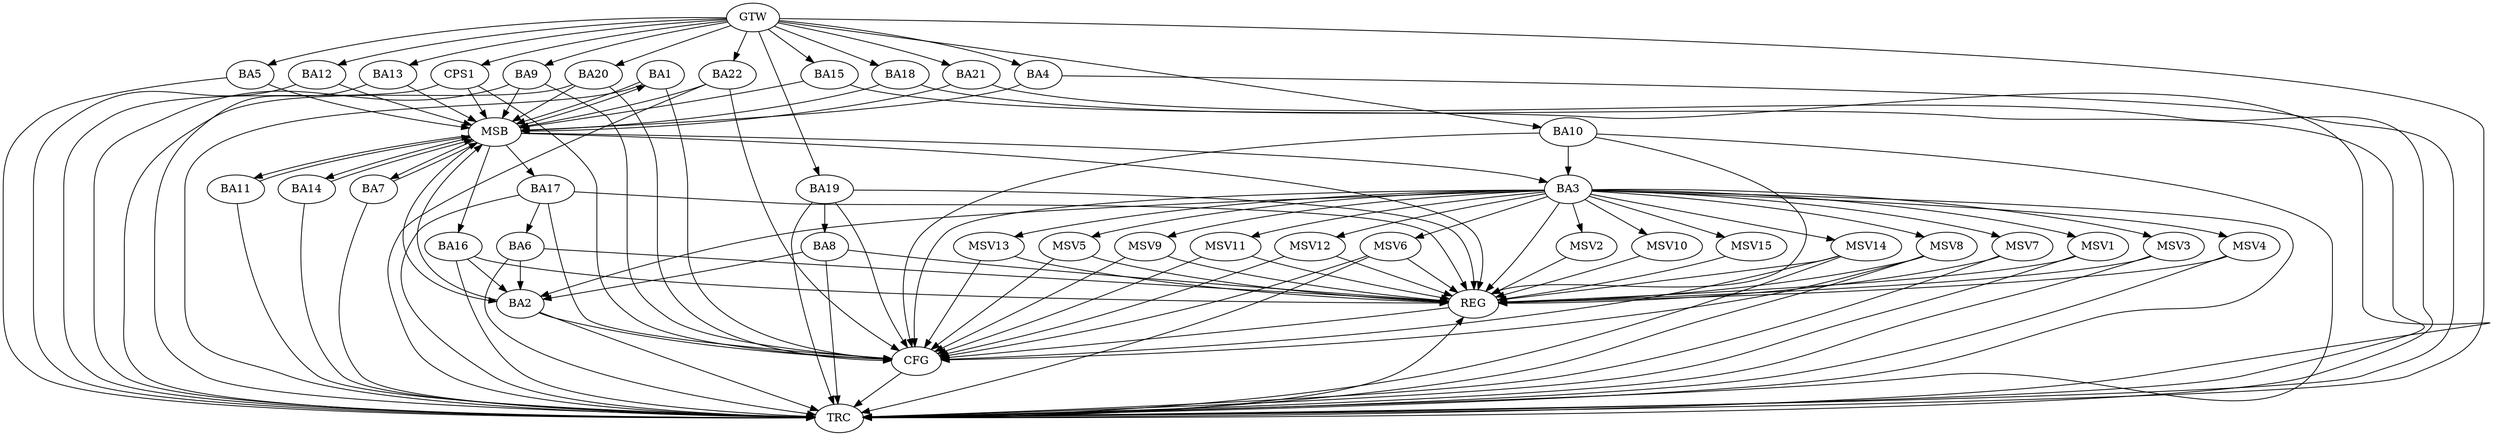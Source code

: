 strict digraph G {
  BA1 [ label="BA1" ];
  BA2 [ label="BA2" ];
  BA3 [ label="BA3" ];
  BA4 [ label="BA4" ];
  BA5 [ label="BA5" ];
  BA6 [ label="BA6" ];
  BA7 [ label="BA7" ];
  BA8 [ label="BA8" ];
  BA9 [ label="BA9" ];
  BA10 [ label="BA10" ];
  BA11 [ label="BA11" ];
  BA12 [ label="BA12" ];
  BA13 [ label="BA13" ];
  BA14 [ label="BA14" ];
  BA15 [ label="BA15" ];
  BA16 [ label="BA16" ];
  BA17 [ label="BA17" ];
  BA18 [ label="BA18" ];
  BA19 [ label="BA19" ];
  BA20 [ label="BA20" ];
  BA21 [ label="BA21" ];
  BA22 [ label="BA22" ];
  CPS1 [ label="CPS1" ];
  GTW [ label="GTW" ];
  REG [ label="REG" ];
  MSB [ label="MSB" ];
  CFG [ label="CFG" ];
  TRC [ label="TRC" ];
  MSV1 [ label="MSV1" ];
  MSV2 [ label="MSV2" ];
  MSV3 [ label="MSV3" ];
  MSV4 [ label="MSV4" ];
  MSV5 [ label="MSV5" ];
  MSV6 [ label="MSV6" ];
  MSV7 [ label="MSV7" ];
  MSV8 [ label="MSV8" ];
  MSV9 [ label="MSV9" ];
  MSV10 [ label="MSV10" ];
  MSV11 [ label="MSV11" ];
  MSV12 [ label="MSV12" ];
  MSV13 [ label="MSV13" ];
  MSV14 [ label="MSV14" ];
  MSV15 [ label="MSV15" ];
  BA3 -> BA2;
  BA6 -> BA2;
  BA8 -> BA2;
  BA10 -> BA3;
  BA16 -> BA2;
  BA17 -> BA6;
  BA19 -> BA8;
  GTW -> BA4;
  GTW -> BA5;
  GTW -> BA9;
  GTW -> BA10;
  GTW -> BA12;
  GTW -> BA13;
  GTW -> BA15;
  GTW -> BA18;
  GTW -> BA19;
  GTW -> BA20;
  GTW -> BA21;
  GTW -> BA22;
  GTW -> CPS1;
  BA3 -> REG;
  BA6 -> REG;
  BA8 -> REG;
  BA10 -> REG;
  BA16 -> REG;
  BA17 -> REG;
  BA19 -> REG;
  BA1 -> MSB;
  MSB -> BA2;
  MSB -> REG;
  BA2 -> MSB;
  MSB -> BA1;
  BA4 -> MSB;
  MSB -> BA3;
  BA5 -> MSB;
  BA7 -> MSB;
  BA9 -> MSB;
  BA11 -> MSB;
  BA12 -> MSB;
  BA13 -> MSB;
  BA14 -> MSB;
  BA15 -> MSB;
  MSB -> BA7;
  BA18 -> MSB;
  MSB -> BA17;
  BA20 -> MSB;
  BA21 -> MSB;
  MSB -> BA16;
  BA22 -> MSB;
  CPS1 -> MSB;
  MSB -> BA11;
  MSB -> BA14;
  BA2 -> CFG;
  BA10 -> CFG;
  BA22 -> CFG;
  BA3 -> CFG;
  CPS1 -> CFG;
  BA9 -> CFG;
  BA19 -> CFG;
  BA1 -> CFG;
  BA17 -> CFG;
  BA20 -> CFG;
  REG -> CFG;
  BA1 -> TRC;
  BA2 -> TRC;
  BA3 -> TRC;
  BA4 -> TRC;
  BA5 -> TRC;
  BA6 -> TRC;
  BA7 -> TRC;
  BA8 -> TRC;
  BA9 -> TRC;
  BA10 -> TRC;
  BA11 -> TRC;
  BA12 -> TRC;
  BA13 -> TRC;
  BA14 -> TRC;
  BA15 -> TRC;
  BA16 -> TRC;
  BA17 -> TRC;
  BA18 -> TRC;
  BA19 -> TRC;
  BA20 -> TRC;
  BA21 -> TRC;
  BA22 -> TRC;
  CPS1 -> TRC;
  GTW -> TRC;
  CFG -> TRC;
  TRC -> REG;
  BA3 -> MSV1;
  MSV1 -> REG;
  MSV1 -> TRC;
  BA3 -> MSV2;
  BA3 -> MSV3;
  MSV2 -> REG;
  MSV3 -> REG;
  MSV3 -> TRC;
  BA3 -> MSV4;
  MSV4 -> REG;
  MSV4 -> TRC;
  BA3 -> MSV5;
  MSV5 -> REG;
  MSV5 -> CFG;
  BA3 -> MSV6;
  MSV6 -> REG;
  MSV6 -> TRC;
  MSV6 -> CFG;
  BA3 -> MSV7;
  MSV7 -> REG;
  MSV7 -> TRC;
  BA3 -> MSV8;
  MSV8 -> REG;
  MSV8 -> TRC;
  MSV8 -> CFG;
  BA3 -> MSV9;
  MSV9 -> REG;
  MSV9 -> CFG;
  BA3 -> MSV10;
  MSV10 -> REG;
  BA3 -> MSV11;
  BA3 -> MSV12;
  MSV11 -> REG;
  MSV11 -> CFG;
  MSV12 -> REG;
  MSV12 -> CFG;
  BA3 -> MSV13;
  MSV13 -> REG;
  MSV13 -> CFG;
  BA3 -> MSV14;
  BA3 -> MSV15;
  MSV14 -> REG;
  MSV14 -> TRC;
  MSV14 -> CFG;
  MSV15 -> REG;
}
